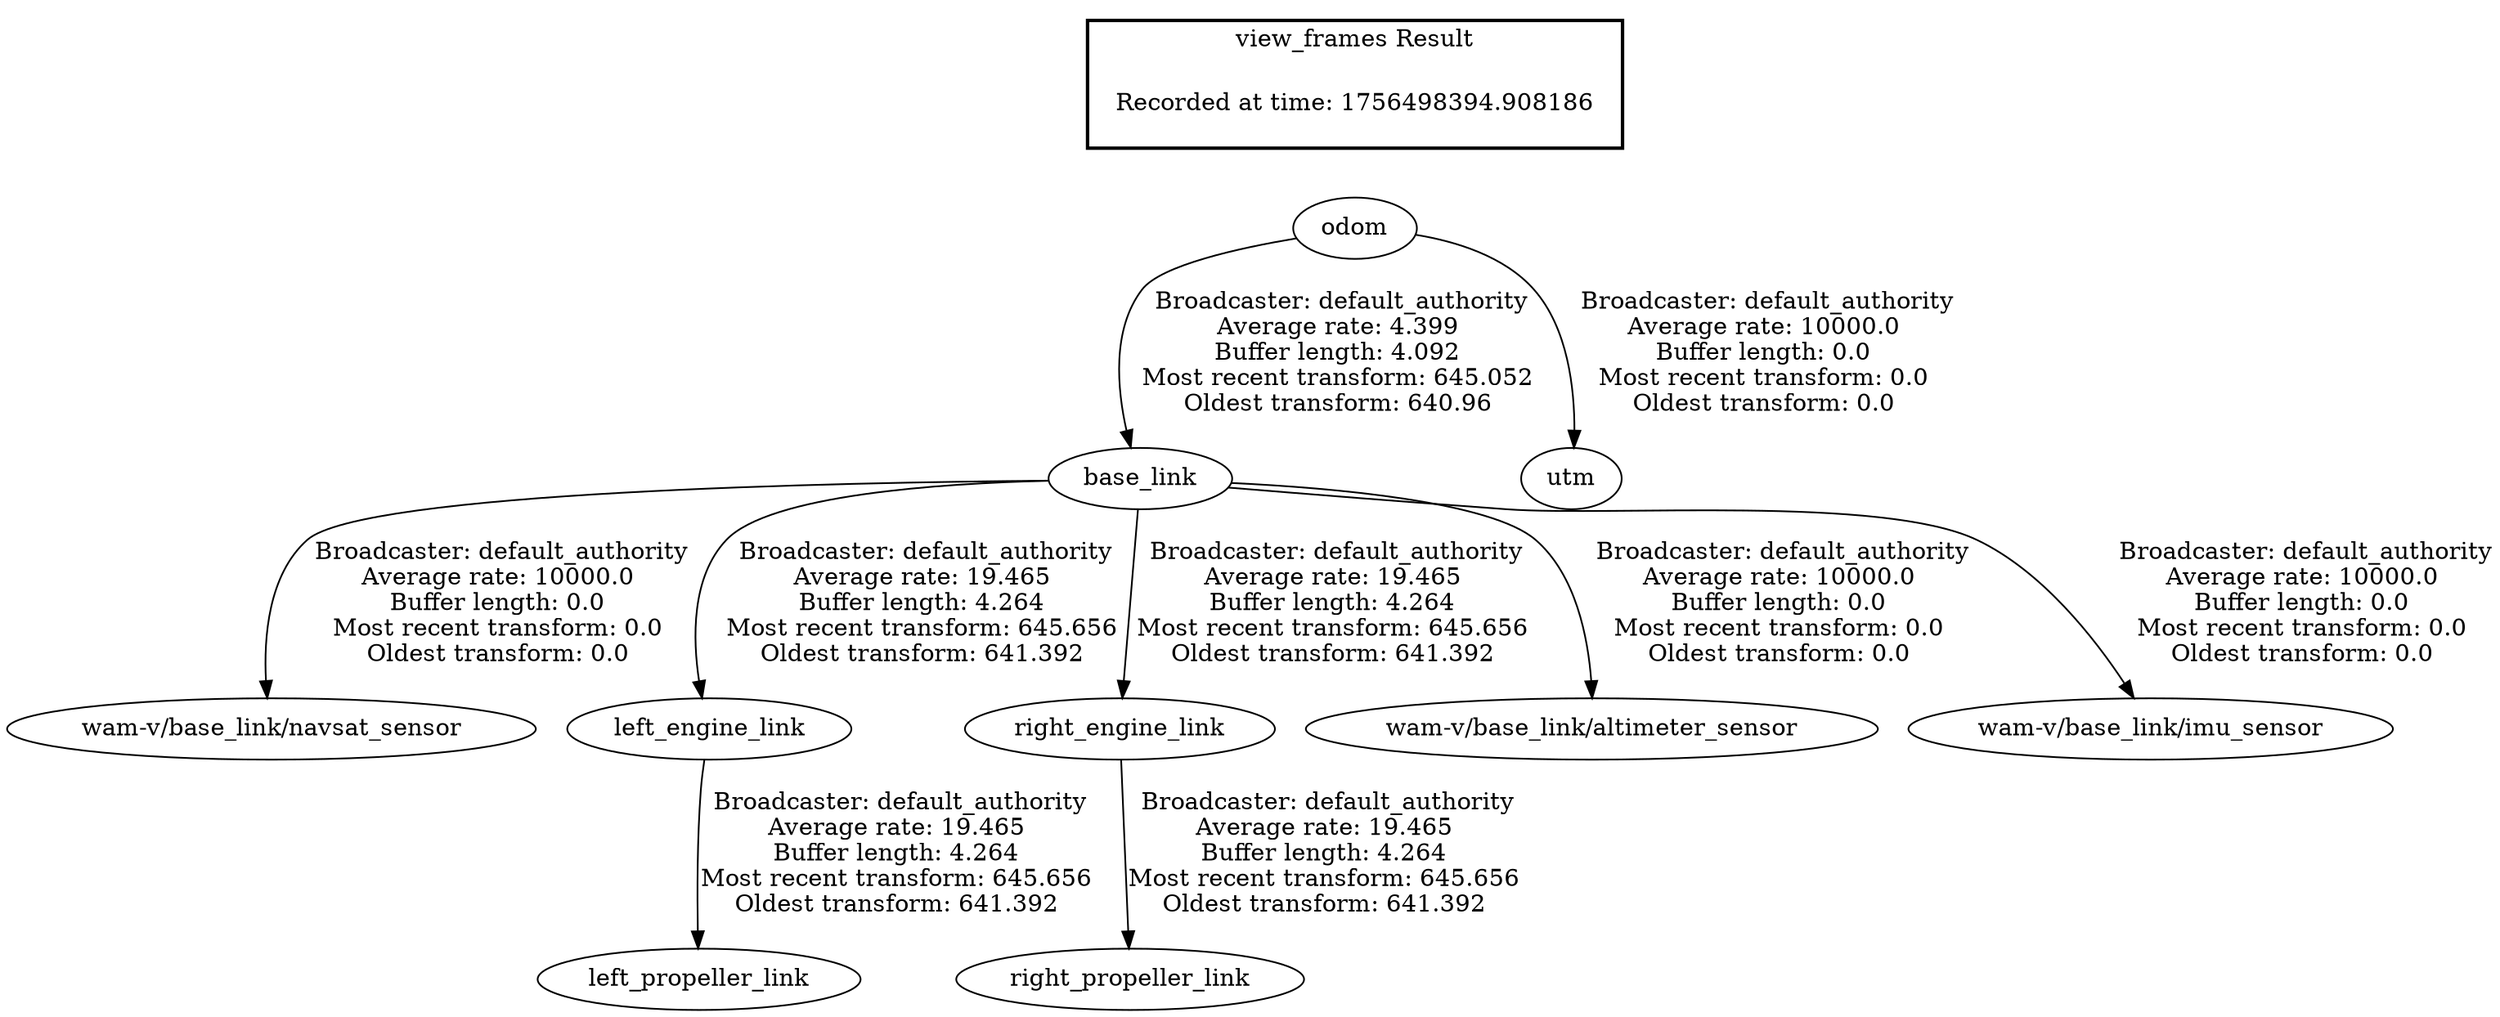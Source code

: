 digraph G {
"base_link" -> "wam-v/base_link/navsat_sensor"[label=" Broadcaster: default_authority\nAverage rate: 10000.0\nBuffer length: 0.0\nMost recent transform: 0.0\nOldest transform: 0.0\n"];
"odom" -> "base_link"[label=" Broadcaster: default_authority\nAverage rate: 4.399\nBuffer length: 4.092\nMost recent transform: 645.052\nOldest transform: 640.96\n"];
"base_link" -> "left_engine_link"[label=" Broadcaster: default_authority\nAverage rate: 19.465\nBuffer length: 4.264\nMost recent transform: 645.656\nOldest transform: 641.392\n"];
"odom" -> "utm"[label=" Broadcaster: default_authority\nAverage rate: 10000.0\nBuffer length: 0.0\nMost recent transform: 0.0\nOldest transform: 0.0\n"];
"base_link" -> "right_engine_link"[label=" Broadcaster: default_authority\nAverage rate: 19.465\nBuffer length: 4.264\nMost recent transform: 645.656\nOldest transform: 641.392\n"];
"base_link" -> "wam-v/base_link/altimeter_sensor"[label=" Broadcaster: default_authority\nAverage rate: 10000.0\nBuffer length: 0.0\nMost recent transform: 0.0\nOldest transform: 0.0\n"];
"left_engine_link" -> "left_propeller_link"[label=" Broadcaster: default_authority\nAverage rate: 19.465\nBuffer length: 4.264\nMost recent transform: 645.656\nOldest transform: 641.392\n"];
"right_engine_link" -> "right_propeller_link"[label=" Broadcaster: default_authority\nAverage rate: 19.465\nBuffer length: 4.264\nMost recent transform: 645.656\nOldest transform: 641.392\n"];
"base_link" -> "wam-v/base_link/imu_sensor"[label=" Broadcaster: default_authority\nAverage rate: 10000.0\nBuffer length: 0.0\nMost recent transform: 0.0\nOldest transform: 0.0\n"];
edge [style=invis];
 subgraph cluster_legend { style=bold; color=black; label ="view_frames Result";
"Recorded at time: 1756498394.908186"[ shape=plaintext ] ;
}->"odom";
}